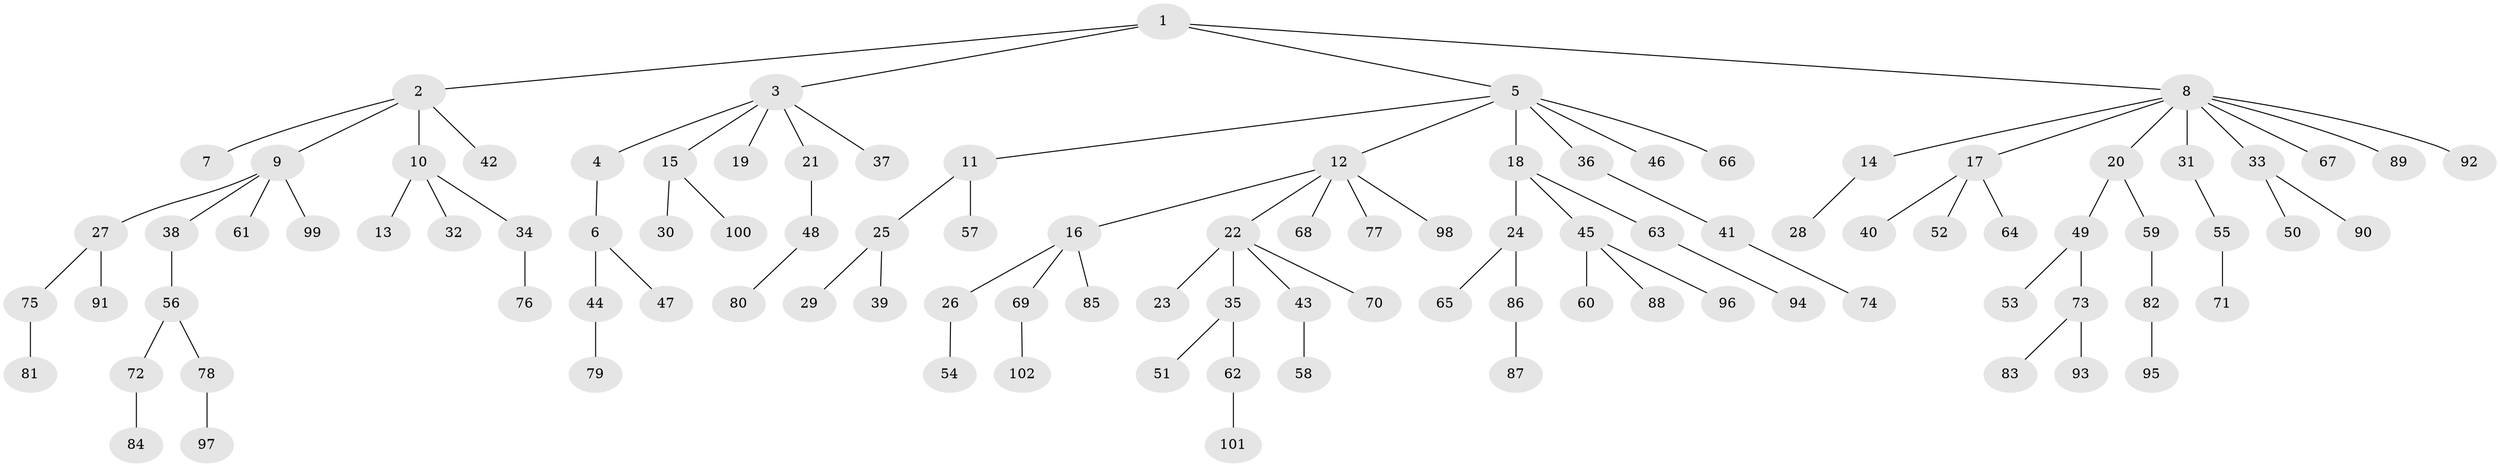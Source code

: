 // Generated by graph-tools (version 1.1) at 2025/15/03/09/25 04:15:21]
// undirected, 102 vertices, 101 edges
graph export_dot {
graph [start="1"]
  node [color=gray90,style=filled];
  1;
  2;
  3;
  4;
  5;
  6;
  7;
  8;
  9;
  10;
  11;
  12;
  13;
  14;
  15;
  16;
  17;
  18;
  19;
  20;
  21;
  22;
  23;
  24;
  25;
  26;
  27;
  28;
  29;
  30;
  31;
  32;
  33;
  34;
  35;
  36;
  37;
  38;
  39;
  40;
  41;
  42;
  43;
  44;
  45;
  46;
  47;
  48;
  49;
  50;
  51;
  52;
  53;
  54;
  55;
  56;
  57;
  58;
  59;
  60;
  61;
  62;
  63;
  64;
  65;
  66;
  67;
  68;
  69;
  70;
  71;
  72;
  73;
  74;
  75;
  76;
  77;
  78;
  79;
  80;
  81;
  82;
  83;
  84;
  85;
  86;
  87;
  88;
  89;
  90;
  91;
  92;
  93;
  94;
  95;
  96;
  97;
  98;
  99;
  100;
  101;
  102;
  1 -- 2;
  1 -- 3;
  1 -- 5;
  1 -- 8;
  2 -- 7;
  2 -- 9;
  2 -- 10;
  2 -- 42;
  3 -- 4;
  3 -- 15;
  3 -- 19;
  3 -- 21;
  3 -- 37;
  4 -- 6;
  5 -- 11;
  5 -- 12;
  5 -- 18;
  5 -- 36;
  5 -- 46;
  5 -- 66;
  6 -- 44;
  6 -- 47;
  8 -- 14;
  8 -- 17;
  8 -- 20;
  8 -- 31;
  8 -- 33;
  8 -- 67;
  8 -- 89;
  8 -- 92;
  9 -- 27;
  9 -- 38;
  9 -- 61;
  9 -- 99;
  10 -- 13;
  10 -- 32;
  10 -- 34;
  11 -- 25;
  11 -- 57;
  12 -- 16;
  12 -- 22;
  12 -- 68;
  12 -- 77;
  12 -- 98;
  14 -- 28;
  15 -- 30;
  15 -- 100;
  16 -- 26;
  16 -- 69;
  16 -- 85;
  17 -- 40;
  17 -- 52;
  17 -- 64;
  18 -- 24;
  18 -- 45;
  18 -- 63;
  20 -- 49;
  20 -- 59;
  21 -- 48;
  22 -- 23;
  22 -- 35;
  22 -- 43;
  22 -- 70;
  24 -- 65;
  24 -- 86;
  25 -- 29;
  25 -- 39;
  26 -- 54;
  27 -- 75;
  27 -- 91;
  31 -- 55;
  33 -- 50;
  33 -- 90;
  34 -- 76;
  35 -- 51;
  35 -- 62;
  36 -- 41;
  38 -- 56;
  41 -- 74;
  43 -- 58;
  44 -- 79;
  45 -- 60;
  45 -- 88;
  45 -- 96;
  48 -- 80;
  49 -- 53;
  49 -- 73;
  55 -- 71;
  56 -- 72;
  56 -- 78;
  59 -- 82;
  62 -- 101;
  63 -- 94;
  69 -- 102;
  72 -- 84;
  73 -- 83;
  73 -- 93;
  75 -- 81;
  78 -- 97;
  82 -- 95;
  86 -- 87;
}
